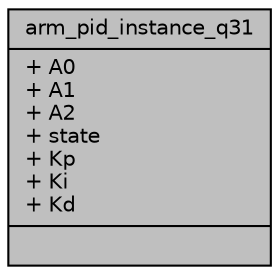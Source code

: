 digraph "arm_pid_instance_q31"
{
  edge [fontname="Helvetica",fontsize="10",labelfontname="Helvetica",labelfontsize="10"];
  node [fontname="Helvetica",fontsize="10",shape=record];
  Node1 [label="{arm_pid_instance_q31\n|+ A0\l+ A1\l+ A2\l+ state\l+ Kp\l+ Ki\l+ Kd\l|}",height=0.2,width=0.4,color="black", fillcolor="grey75", style="filled", fontcolor="black"];
}
